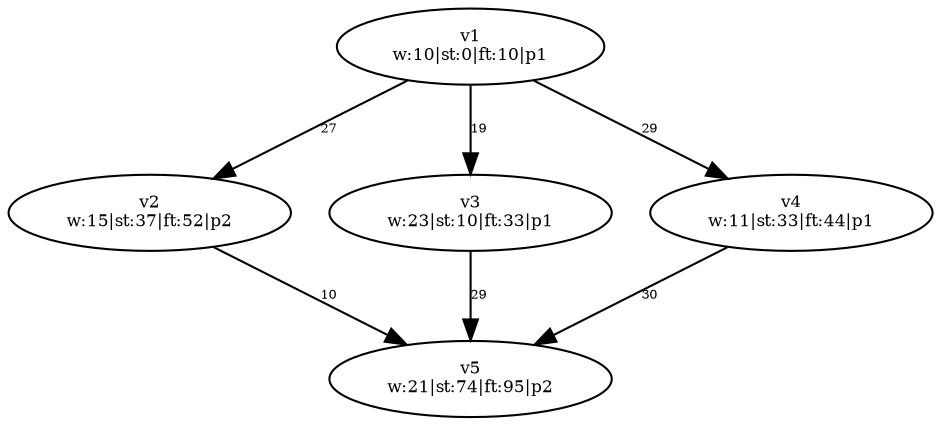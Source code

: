 digraph {
	v1 [label="v1
w:10|st:0|ft:10|p1" fontsize=8.0]
	v2 [label="v2
w:15|st:37|ft:52|p2" fontsize=8.0]
	v3 [label="v3
w:23|st:10|ft:33|p1" fontsize=8.0]
	v4 [label="v4
w:11|st:33|ft:44|p1" fontsize=8.0]
	v5 [label="v5
w:21|st:74|ft:95|p2" fontsize=8.0]
	v1 -> v2 [label=27 constraint=true fontsize=6.0]
	v1 -> v3 [label=19 constraint=true fontsize=6.0]
	v1 -> v4 [label=29 constraint=true fontsize=6.0]
	v2 -> v5 [label=10 constraint=true fontsize=6.0]
	v3 -> v5 [label=29 constraint=true fontsize=6.0]
	v4 -> v5 [label=30 constraint=true fontsize=6.0]
}
